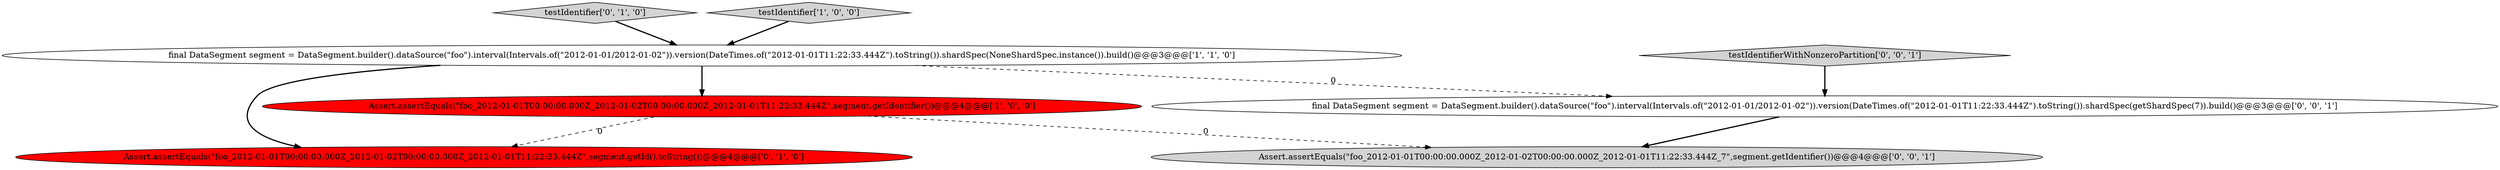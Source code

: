 digraph {
4 [style = filled, label = "Assert.assertEquals(\"foo_2012-01-01T00:00:00.000Z_2012-01-02T00:00:00.000Z_2012-01-01T11:22:33.444Z\",segment.getId().toString())@@@4@@@['0', '1', '0']", fillcolor = red, shape = ellipse image = "AAA1AAABBB2BBB"];
3 [style = filled, label = "testIdentifier['0', '1', '0']", fillcolor = lightgray, shape = diamond image = "AAA0AAABBB2BBB"];
1 [style = filled, label = "Assert.assertEquals(\"foo_2012-01-01T00:00:00.000Z_2012-01-02T00:00:00.000Z_2012-01-01T11:22:33.444Z\",segment.getIdentifier())@@@4@@@['1', '0', '0']", fillcolor = red, shape = ellipse image = "AAA1AAABBB1BBB"];
2 [style = filled, label = "final DataSegment segment = DataSegment.builder().dataSource(\"foo\").interval(Intervals.of(\"2012-01-01/2012-01-02\")).version(DateTimes.of(\"2012-01-01T11:22:33.444Z\").toString()).shardSpec(NoneShardSpec.instance()).build()@@@3@@@['1', '1', '0']", fillcolor = white, shape = ellipse image = "AAA0AAABBB1BBB"];
7 [style = filled, label = "testIdentifierWithNonzeroPartition['0', '0', '1']", fillcolor = lightgray, shape = diamond image = "AAA0AAABBB3BBB"];
6 [style = filled, label = "Assert.assertEquals(\"foo_2012-01-01T00:00:00.000Z_2012-01-02T00:00:00.000Z_2012-01-01T11:22:33.444Z_7\",segment.getIdentifier())@@@4@@@['0', '0', '1']", fillcolor = lightgray, shape = ellipse image = "AAA0AAABBB3BBB"];
5 [style = filled, label = "final DataSegment segment = DataSegment.builder().dataSource(\"foo\").interval(Intervals.of(\"2012-01-01/2012-01-02\")).version(DateTimes.of(\"2012-01-01T11:22:33.444Z\").toString()).shardSpec(getShardSpec(7)).build()@@@3@@@['0', '0', '1']", fillcolor = white, shape = ellipse image = "AAA0AAABBB3BBB"];
0 [style = filled, label = "testIdentifier['1', '0', '0']", fillcolor = lightgray, shape = diamond image = "AAA0AAABBB1BBB"];
1->4 [style = dashed, label="0"];
2->5 [style = dashed, label="0"];
7->5 [style = bold, label=""];
5->6 [style = bold, label=""];
3->2 [style = bold, label=""];
2->4 [style = bold, label=""];
1->6 [style = dashed, label="0"];
2->1 [style = bold, label=""];
0->2 [style = bold, label=""];
}
